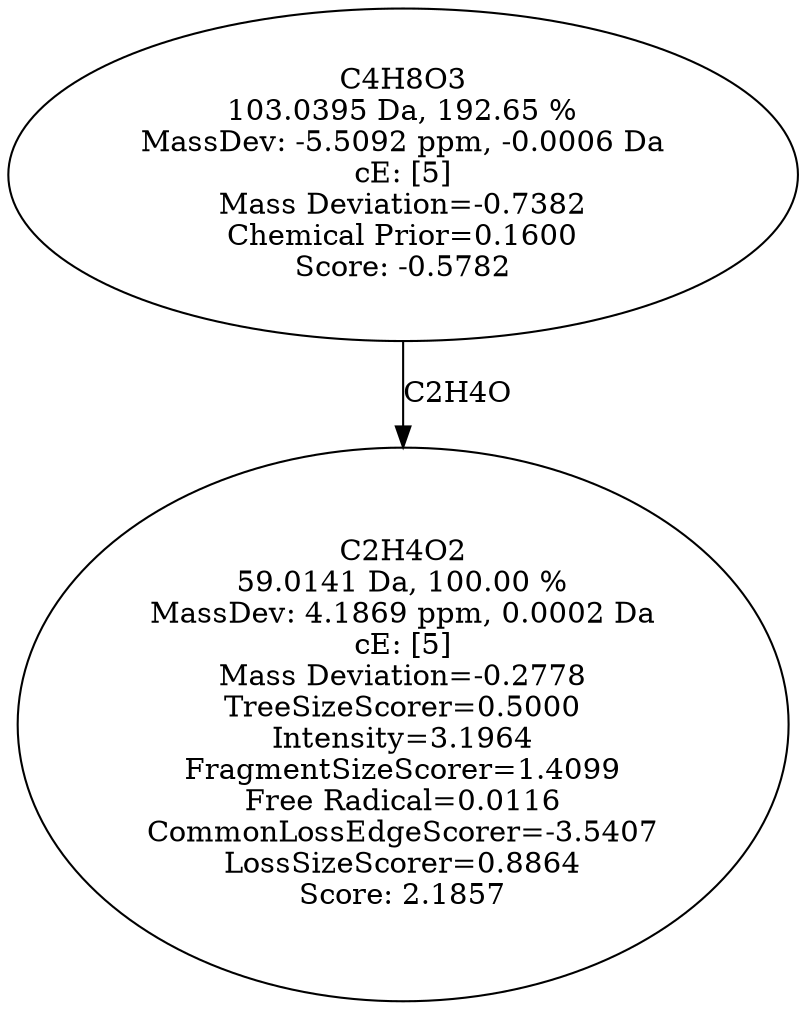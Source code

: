 strict digraph {
v1 [label="C2H4O2\n59.0141 Da, 100.00 %\nMassDev: 4.1869 ppm, 0.0002 Da\ncE: [5]\nMass Deviation=-0.2778\nTreeSizeScorer=0.5000\nIntensity=3.1964\nFragmentSizeScorer=1.4099\nFree Radical=0.0116\nCommonLossEdgeScorer=-3.5407\nLossSizeScorer=0.8864\nScore: 2.1857"];
v2 [label="C4H8O3\n103.0395 Da, 192.65 %\nMassDev: -5.5092 ppm, -0.0006 Da\ncE: [5]\nMass Deviation=-0.7382\nChemical Prior=0.1600\nScore: -0.5782"];
v2 -> v1 [label="C2H4O"];
}